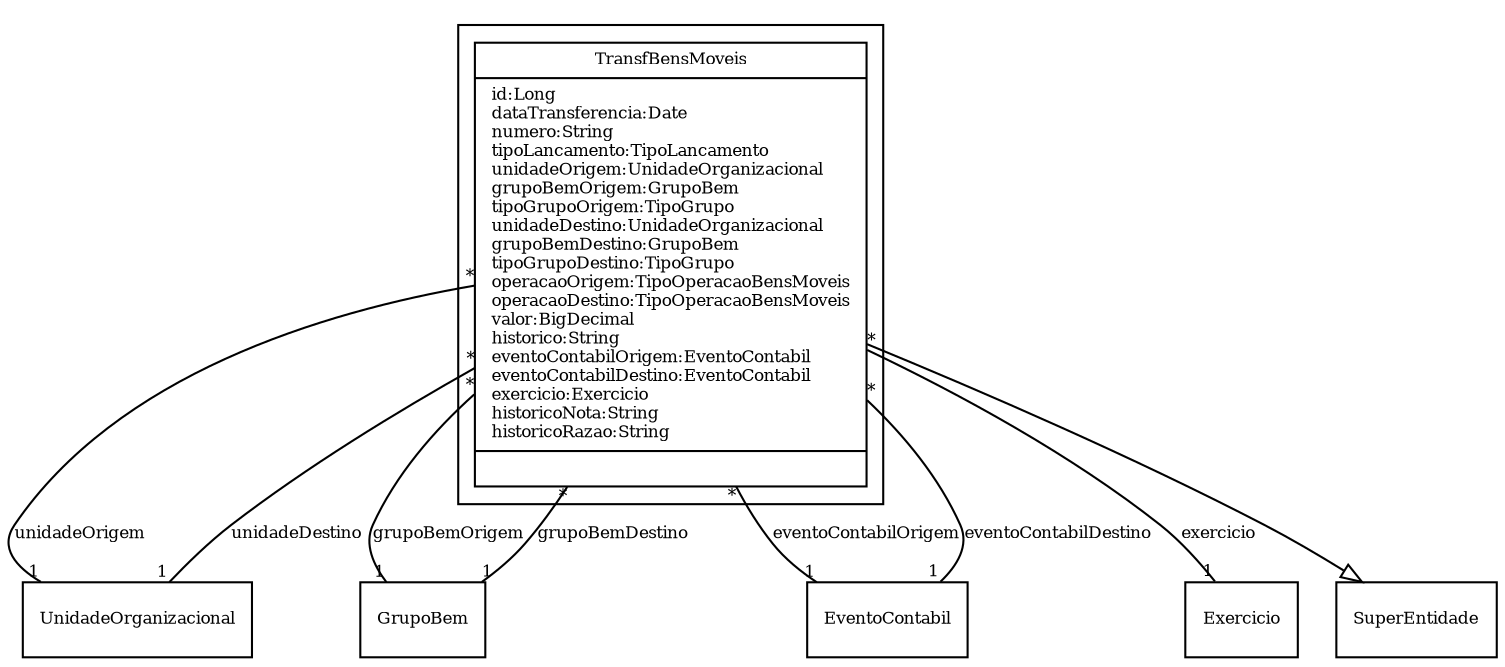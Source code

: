 digraph G{
fontname = "Times-Roman"
fontsize = 8

node [
        fontname = "Times-Roman"
        fontsize = 8
        shape = "record"
]

edge [
        fontname = "Times-Roman"
        fontsize = 8
]

subgraph clusterTRANSFERENCIA_DE_BENS_MOVEIS
{
TransfBensMoveis [label = "{TransfBensMoveis|id:Long\ldataTransferencia:Date\lnumero:String\ltipoLancamento:TipoLancamento\lunidadeOrigem:UnidadeOrganizacional\lgrupoBemOrigem:GrupoBem\ltipoGrupoOrigem:TipoGrupo\lunidadeDestino:UnidadeOrganizacional\lgrupoBemDestino:GrupoBem\ltipoGrupoDestino:TipoGrupo\loperacaoOrigem:TipoOperacaoBensMoveis\loperacaoDestino:TipoOperacaoBensMoveis\lvalor:BigDecimal\lhistorico:String\leventoContabilOrigem:EventoContabil\leventoContabilDestino:EventoContabil\lexercicio:Exercicio\lhistoricoNota:String\lhistoricoRazao:String\l|\l}"]
}
edge [arrowhead = "none" headlabel = "1" taillabel = "*"] TransfBensMoveis -> UnidadeOrganizacional [label = "unidadeOrigem"]
edge [arrowhead = "none" headlabel = "1" taillabel = "*"] TransfBensMoveis -> GrupoBem [label = "grupoBemOrigem"]
edge [arrowhead = "none" headlabel = "1" taillabel = "*"] TransfBensMoveis -> UnidadeOrganizacional [label = "unidadeDestino"]
edge [arrowhead = "none" headlabel = "1" taillabel = "*"] TransfBensMoveis -> GrupoBem [label = "grupoBemDestino"]
edge [arrowhead = "none" headlabel = "1" taillabel = "*"] TransfBensMoveis -> EventoContabil [label = "eventoContabilOrigem"]
edge [arrowhead = "none" headlabel = "1" taillabel = "*"] TransfBensMoveis -> EventoContabil [label = "eventoContabilDestino"]
edge [arrowhead = "none" headlabel = "1" taillabel = "*"] TransfBensMoveis -> Exercicio [label = "exercicio"]
edge [ arrowhead = "empty" headlabel = "" taillabel = ""] TransfBensMoveis -> SuperEntidade
}
